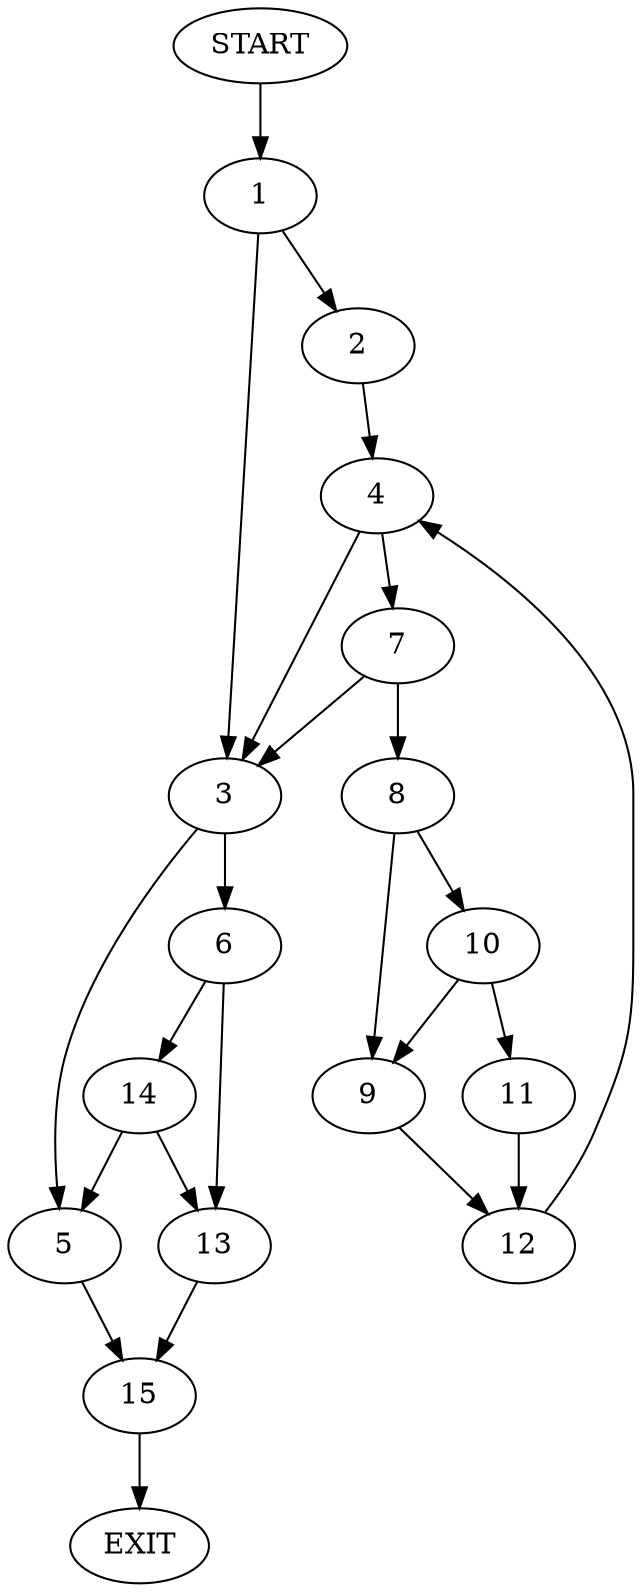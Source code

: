 digraph {
0 [label="START"];
1;
2;
3;
4;
5;
6;
7;
8;
9;
10;
11;
12;
13;
14;
15;
16 [label="EXIT"];
0 -> 1;
1 -> 2;
1 -> 3;
2 -> 4;
3 -> 5;
3 -> 6;
4 -> 7;
4 -> 3;
7 -> 8;
7 -> 3;
8 -> 9;
8 -> 10;
10 -> 9;
10 -> 11;
9 -> 12;
11 -> 12;
12 -> 4;
6 -> 13;
6 -> 14;
5 -> 15;
13 -> 15;
14 -> 13;
14 -> 5;
15 -> 16;
}
